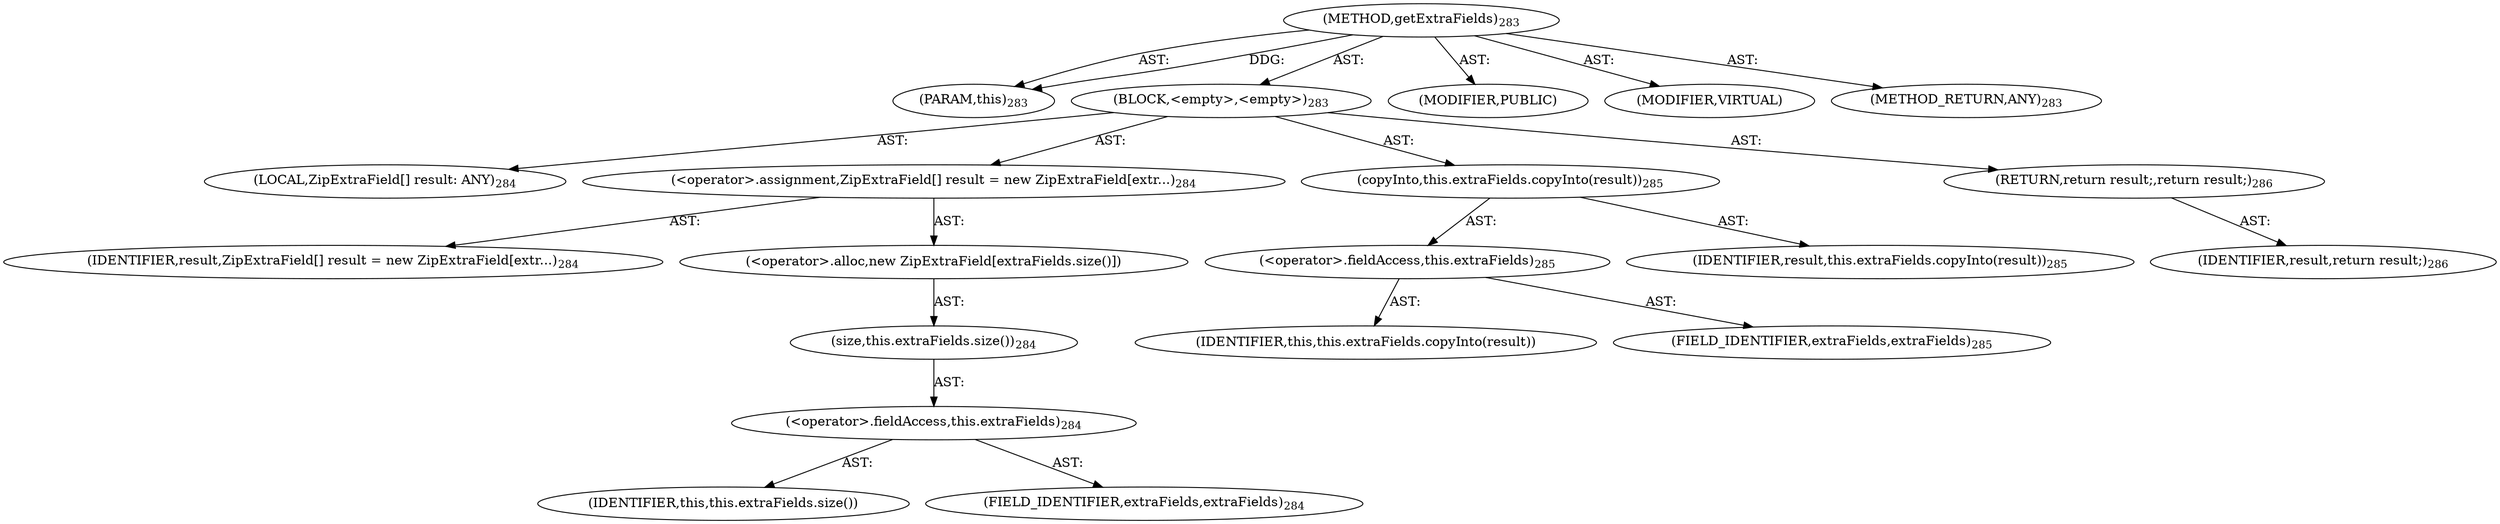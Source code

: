 digraph "getExtraFields" {  
"111669149710" [label = <(METHOD,getExtraFields)<SUB>283</SUB>> ]
"115964117023" [label = <(PARAM,this)<SUB>283</SUB>> ]
"25769803801" [label = <(BLOCK,&lt;empty&gt;,&lt;empty&gt;)<SUB>283</SUB>> ]
"94489280521" [label = <(LOCAL,ZipExtraField[] result: ANY)<SUB>284</SUB>> ]
"30064771224" [label = <(&lt;operator&gt;.assignment,ZipExtraField[] result = new ZipExtraField[extr...)<SUB>284</SUB>> ]
"68719476865" [label = <(IDENTIFIER,result,ZipExtraField[] result = new ZipExtraField[extr...)<SUB>284</SUB>> ]
"30064771225" [label = <(&lt;operator&gt;.alloc,new ZipExtraField[extraFields.size()])> ]
"30064771226" [label = <(size,this.extraFields.size())<SUB>284</SUB>> ]
"30064771227" [label = <(&lt;operator&gt;.fieldAccess,this.extraFields)<SUB>284</SUB>> ]
"68719476866" [label = <(IDENTIFIER,this,this.extraFields.size())> ]
"55834574884" [label = <(FIELD_IDENTIFIER,extraFields,extraFields)<SUB>284</SUB>> ]
"30064771228" [label = <(copyInto,this.extraFields.copyInto(result))<SUB>285</SUB>> ]
"30064771229" [label = <(&lt;operator&gt;.fieldAccess,this.extraFields)<SUB>285</SUB>> ]
"68719476867" [label = <(IDENTIFIER,this,this.extraFields.copyInto(result))> ]
"55834574885" [label = <(FIELD_IDENTIFIER,extraFields,extraFields)<SUB>285</SUB>> ]
"68719476868" [label = <(IDENTIFIER,result,this.extraFields.copyInto(result))<SUB>285</SUB>> ]
"146028888070" [label = <(RETURN,return result;,return result;)<SUB>286</SUB>> ]
"68719476869" [label = <(IDENTIFIER,result,return result;)<SUB>286</SUB>> ]
"133143986213" [label = <(MODIFIER,PUBLIC)> ]
"133143986214" [label = <(MODIFIER,VIRTUAL)> ]
"128849018894" [label = <(METHOD_RETURN,ANY)<SUB>283</SUB>> ]
  "111669149710" -> "115964117023"  [ label = "AST: "] 
  "111669149710" -> "25769803801"  [ label = "AST: "] 
  "111669149710" -> "133143986213"  [ label = "AST: "] 
  "111669149710" -> "133143986214"  [ label = "AST: "] 
  "111669149710" -> "128849018894"  [ label = "AST: "] 
  "25769803801" -> "94489280521"  [ label = "AST: "] 
  "25769803801" -> "30064771224"  [ label = "AST: "] 
  "25769803801" -> "30064771228"  [ label = "AST: "] 
  "25769803801" -> "146028888070"  [ label = "AST: "] 
  "30064771224" -> "68719476865"  [ label = "AST: "] 
  "30064771224" -> "30064771225"  [ label = "AST: "] 
  "30064771225" -> "30064771226"  [ label = "AST: "] 
  "30064771226" -> "30064771227"  [ label = "AST: "] 
  "30064771227" -> "68719476866"  [ label = "AST: "] 
  "30064771227" -> "55834574884"  [ label = "AST: "] 
  "30064771228" -> "30064771229"  [ label = "AST: "] 
  "30064771228" -> "68719476868"  [ label = "AST: "] 
  "30064771229" -> "68719476867"  [ label = "AST: "] 
  "30064771229" -> "55834574885"  [ label = "AST: "] 
  "146028888070" -> "68719476869"  [ label = "AST: "] 
  "111669149710" -> "115964117023"  [ label = "DDG: "] 
}
